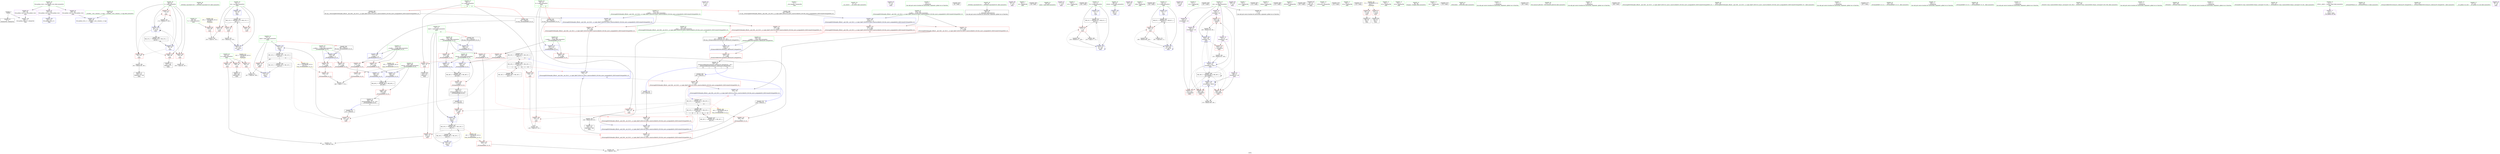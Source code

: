 digraph "SVFG" {
	label="SVFG";

	Node0x564a9539e0f0 [shape=record,color=grey,label="{NodeID: 0\nNullPtr}"];
	Node0x564a9539e0f0 -> Node0x564a954c4f70[style=solid];
	Node0x564a9539e0f0 -> Node0x564a954ca660[style=solid];
	Node0x564a954c3650 [shape=record,color=red,label="{NodeID: 111\n173\<--80\n\<--i\nmain\n}"];
	Node0x564a954c3650 -> Node0x564a954d1040[style=solid];
	Node0x564a954c1fe0 [shape=record,color=green,label="{NodeID: 28\n45\<--46\n_ZNSt8ios_base4InitC1Ev\<--_ZNSt8ios_base4InitC1Ev_field_insensitive\n}"];
	Node0x564a954e2910 [shape=record,color=yellow,style=double,label="{NodeID: 305\n10V_1 = ENCHI(MR_10V_0)\npts\{69 \}\nFun[main]}"];
	Node0x564a954e2910 -> Node0x564a954c3be0[style=dashed];
	Node0x564a954c9e80 [shape=record,color=red,label="{NodeID: 139\n303\<--297\n\<--__b.addr\n_ZSt3maxIiERKT_S2_S2_\n}"];
	Node0x564a954c9e80 -> Node0x564a954ca0f0[style=solid];
	Node0x564a954c4990 [shape=record,color=green,label="{NodeID: 56\n270\<--271\n__a.addr\<--__a.addr_field_insensitive\n_ZSt3minIiERKT_S2_S2_\n}"];
	Node0x564a954c4990 -> Node0x564a954c9730[style=solid];
	Node0x564a954c4990 -> Node0x564a954c9800[style=solid];
	Node0x564a954c4990 -> Node0x564a954cb6d0[style=solid];
	Node0x564a954cb600 [shape=record,color=blue,label="{NodeID: 167\n262\<--261\n\<--\n_ZSt4swapIiENSt9enable_ifIXsr6__and_ISt6__not_ISt15__is_tuple_likeIT_EESt21is_move_constructibleIS3_ESt18is_move_assignableIS3_EEE5valueEvE4typeERS3_SC_\n|{<s0>10}}"];
	Node0x564a954cb600:s0 -> Node0x564a954dab20[style=dashed,color=blue];
	Node0x564a954c6110 [shape=record,color=purple,label="{NodeID: 84\n87\<--18\n\<--.str.1\nmain\n}"];
	Node0x564a954b15a0 [shape=record,color=green,label="{NodeID: 1\n7\<--1\n__dso_handle\<--dummyObj\nGlob }"];
	Node0x564a954dba20 [shape=record,color=black,label="{NodeID: 278\nMR_38V_3 = PHI(MR_38V_4, MR_38V_2, )\npts\{269 \}\n}"];
	Node0x564a954dba20 -> Node0x564a954c9660[style=dashed];
	Node0x564a954c3720 [shape=record,color=red,label="{NodeID: 112\n195\<--82\n\<--x\nmain\n}"];
	Node0x564a954c3720 -> Node0x564a954d29c0[style=solid];
	Node0x564a954c20e0 [shape=record,color=green,label="{NodeID: 29\n51\<--52\n__cxa_atexit\<--__cxa_atexit_field_insensitive\n}"];
	Node0x564a954c9f50 [shape=record,color=red,label="{NodeID: 140\n307\<--297\n\<--__b.addr\n_ZSt3maxIiERKT_S2_S2_\n}"];
	Node0x564a954c9f50 -> Node0x564a954cbbb0[style=solid];
	Node0x564a954c4a60 [shape=record,color=green,label="{NodeID: 57\n272\<--273\n__b.addr\<--__b.addr_field_insensitive\n_ZSt3minIiERKT_S2_S2_\n}"];
	Node0x564a954c4a60 -> Node0x564a954c98d0[style=solid];
	Node0x564a954c4a60 -> Node0x564a954c99a0[style=solid];
	Node0x564a954c4a60 -> Node0x564a954cb7a0[style=solid];
	Node0x564a954cb6d0 [shape=record,color=blue,label="{NodeID: 168\n270\<--266\n__a.addr\<--__a\n_ZSt3minIiERKT_S2_S2_\n}"];
	Node0x564a954cb6d0 -> Node0x564a954c9730[style=dashed];
	Node0x564a954cb6d0 -> Node0x564a954c9800[style=dashed];
	Node0x564a954c61e0 [shape=record,color=purple,label="{NodeID: 85\n92\<--21\n\<--.str.2\nmain\n}"];
	Node0x564a954b1630 [shape=record,color=green,label="{NodeID: 2\n12\<--1\n\<--dummyObj\nCan only get source location for instruction, argument, global var or function.}"];
	Node0x564a954f3650 [shape=record,color=black,label="{NodeID: 362\n95 = PHI()\n}"];
	Node0x564a954c37f0 [shape=record,color=red,label="{NodeID: 113\n199\<--82\n\<--x\nmain\n}"];
	Node0x564a954c37f0 -> Node0x564a954d2840[style=solid];
	Node0x564a954c21e0 [shape=record,color=green,label="{NodeID: 30\n50\<--56\n_ZNSt8ios_base4InitD1Ev\<--_ZNSt8ios_base4InitD1Ev_field_insensitive\n}"];
	Node0x564a954c21e0 -> Node0x564a954c5240[style=solid];
	Node0x564a954ca020 [shape=record,color=red,label="{NodeID: 141\n302\<--301\n\<--\n_ZSt3maxIiERKT_S2_S2_\n}"];
	Node0x564a954ca020 -> Node0x564a954d1dc0[style=solid];
	Node0x564a954c4b30 [shape=record,color=green,label="{NodeID: 58\n293\<--294\nretval\<--retval_field_insensitive\n_ZSt3maxIiERKT_S2_S2_\n}"];
	Node0x564a954c4b30 -> Node0x564a954c9c10[style=solid];
	Node0x564a954c4b30 -> Node0x564a954cbbb0[style=solid];
	Node0x564a954c4b30 -> Node0x564a954cbc80[style=solid];
	Node0x564a954cb7a0 [shape=record,color=blue,label="{NodeID: 169\n272\<--267\n__b.addr\<--__b\n_ZSt3minIiERKT_S2_S2_\n}"];
	Node0x564a954cb7a0 -> Node0x564a954c98d0[style=dashed];
	Node0x564a954cb7a0 -> Node0x564a954c99a0[style=dashed];
	Node0x564a954c62b0 [shape=record,color=purple,label="{NodeID: 86\n93\<--23\n\<--.str.3\nmain\n}"];
	Node0x564a954b18e0 [shape=record,color=green,label="{NodeID: 3\n16\<--1\n.str\<--dummyObj\nGlob }"];
	Node0x564a954f3720 [shape=record,color=black,label="{NodeID: 363\n48 = PHI()\n}"];
	Node0x564a954dc420 [shape=record,color=black,label="{NodeID: 280\nMR_46V_3 = PHI(MR_46V_4, MR_46V_2, )\npts\{294 \}\n}"];
	Node0x564a954dc420 -> Node0x564a954c9c10[style=dashed];
	Node0x564a954c38c0 [shape=record,color=red,label="{NodeID: 114\n208\<--82\n\<--x\nmain\n}"];
	Node0x564a954c38c0 -> Node0x564a954c5820[style=solid];
	Node0x564a954c22e0 [shape=record,color=green,label="{NodeID: 31\n63\<--64\nmain\<--main_field_insensitive\n}"];
	Node0x564a954ca0f0 [shape=record,color=red,label="{NodeID: 142\n304\<--303\n\<--\n_ZSt3maxIiERKT_S2_S2_\n}"];
	Node0x564a954ca0f0 -> Node0x564a954d1dc0[style=solid];
	Node0x564a954c4c00 [shape=record,color=green,label="{NodeID: 59\n295\<--296\n__a.addr\<--__a.addr_field_insensitive\n_ZSt3maxIiERKT_S2_S2_\n}"];
	Node0x564a954c4c00 -> Node0x564a954c9ce0[style=solid];
	Node0x564a954c4c00 -> Node0x564a954c9db0[style=solid];
	Node0x564a954c4c00 -> Node0x564a954cba10[style=solid];
	Node0x564a954cb870 [shape=record,color=blue,label="{NodeID: 170\n268\<--282\nretval\<--\n_ZSt3minIiERKT_S2_S2_\n}"];
	Node0x564a954cb870 -> Node0x564a954dba20[style=dashed];
	Node0x564a954c6380 [shape=record,color=purple,label="{NodeID: 87\n177\<--28\n\<--.str.4\nmain\n}"];
	Node0x564a954b1970 [shape=record,color=green,label="{NodeID: 4\n18\<--1\n.str.1\<--dummyObj\nGlob }"];
	Node0x564a954f5f60 [shape=record,color=black,label="{NodeID: 364\n194 = PHI()\n}"];
	Node0x564a954dc920 [shape=record,color=black,label="{NodeID: 281\nMR_4V_2 = PHI(MR_4V_4, MR_4V_1, )\npts\{13 \}\n}"];
	Node0x564a954dc920 -> Node0x564a954c69c0[style=dashed];
	Node0x564a954dc920 -> Node0x564a954caaa0[style=dashed];
	Node0x564a954c8b80 [shape=record,color=red,label="{NodeID: 115\n135\<--132\n\<--call7\nmain\n}"];
	Node0x564a954c8b80 -> Node0x564a954cab70[style=solid];
	Node0x564a954c23e0 [shape=record,color=green,label="{NodeID: 32\n66\<--67\nretval\<--retval_field_insensitive\nmain\n}"];
	Node0x564a954c23e0 -> Node0x564a954ca760[style=solid];
	Node0x564a954ca1c0 [shape=record,color=red,label="{NodeID: 143\n331\<--328\n\<--__t.addr\n_ZSt4moveIRiEONSt16remove_referenceIT_E4typeEOS2_\n}"];
	Node0x564a954ca1c0 -> Node0x564a954c5a90[style=solid];
	Node0x564a954c4cd0 [shape=record,color=green,label="{NodeID: 60\n297\<--298\n__b.addr\<--__b.addr_field_insensitive\n_ZSt3maxIiERKT_S2_S2_\n}"];
	Node0x564a954c4cd0 -> Node0x564a954c9e80[style=solid];
	Node0x564a954c4cd0 -> Node0x564a954c9f50[style=solid];
	Node0x564a954c4cd0 -> Node0x564a954cbae0[style=solid];
	Node0x564a954cb940 [shape=record,color=blue,label="{NodeID: 171\n268\<--285\nretval\<--\n_ZSt3minIiERKT_S2_S2_\n}"];
	Node0x564a954cb940 -> Node0x564a954dba20[style=dashed];
	Node0x564a954c6450 [shape=record,color=purple,label="{NodeID: 88\n185\<--30\n\<--.str.5\nmain\n}"];
	Node0x564a954b1a00 [shape=record,color=green,label="{NodeID: 5\n20\<--1\nstdin\<--dummyObj\nGlob }"];
	Node0x564a954f6060 [shape=record,color=black,label="{NodeID: 365\n204 = PHI()\n}"];
	Node0x564a954dce20 [shape=record,color=black,label="{NodeID: 282\nMR_6V_2 = PHI(MR_6V_4, MR_6V_1, )\npts\{15 \}\n}"];
	Node0x564a954dce20 -> Node0x564a954c6a90[style=dashed];
	Node0x564a954dce20 -> Node0x564a954cb120[style=dashed];
	Node0x564a954c8c10 [shape=record,color=red,label="{NodeID: 116\n140\<--137\n\<--call8\nmain\n}"];
	Node0x564a954c8c10 -> Node0x564a954cac40[style=solid];
	Node0x564a954c24b0 [shape=record,color=green,label="{NodeID: 33\n68\<--69\nT\<--T_field_insensitive\nmain\n}"];
	Node0x564a954c24b0 -> Node0x564a954c3be0[style=solid];
	Node0x564a954ca290 [shape=record,color=blue,label="{NodeID: 144\n11\<--12\nN\<--\nGlob }"];
	Node0x564a954ca290 -> Node0x564a954dc920[style=dashed];
	Node0x564a954c4da0 [shape=record,color=green,label="{NodeID: 61\n328\<--329\n__t.addr\<--__t.addr_field_insensitive\n_ZSt4moveIRiEONSt16remove_referenceIT_E4typeEOS2_\n}"];
	Node0x564a954c4da0 -> Node0x564a954ca1c0[style=solid];
	Node0x564a954c4da0 -> Node0x564a954cbd50[style=solid];
	Node0x564a954cba10 [shape=record,color=blue,label="{NodeID: 172\n295\<--291\n__a.addr\<--__a\n_ZSt3maxIiERKT_S2_S2_\n}"];
	Node0x564a954cba10 -> Node0x564a954c9ce0[style=dashed];
	Node0x564a954cba10 -> Node0x564a954c9db0[style=dashed];
	Node0x564a954c6520 [shape=record,color=purple,label="{NodeID: 89\n203\<--32\n\<--.str.6\nmain\n}"];
	Node0x564a954b1ac0 [shape=record,color=green,label="{NodeID: 6\n21\<--1\n.str.2\<--dummyObj\nGlob }"];
	Node0x564a954f6160 [shape=record,color=black,label="{NodeID: 366\n207 = PHI()\n}"];
	Node0x564a954dd320 [shape=record,color=black,label="{NodeID: 283\nMR_12V_3 = PHI(MR_12V_4, MR_12V_2, )\npts\{71 \}\n}"];
	Node0x564a954dd320 -> Node0x564a954c3cb0[style=dashed];
	Node0x564a954dd320 -> Node0x564a954c3d80[style=dashed];
	Node0x564a954dd320 -> Node0x564a954c3e50[style=dashed];
	Node0x564a954dd320 -> Node0x564a954cb1f0[style=dashed];
	Node0x564a954c8ca0 [shape=record,color=red,label="{NodeID: 117\n145\<--144\n\<--arrayidx\nmain\n}"];
	Node0x564a954c8ca0 -> Node0x564a954d11c0[style=solid];
	Node0x564a954c2580 [shape=record,color=green,label="{NodeID: 34\n70\<--71\ncas\<--cas_field_insensitive\nmain\n}"];
	Node0x564a954c2580 -> Node0x564a954c3cb0[style=solid];
	Node0x564a954c2580 -> Node0x564a954c3d80[style=solid];
	Node0x564a954c2580 -> Node0x564a954c3e50[style=solid];
	Node0x564a954c2580 -> Node0x564a954ca830[style=solid];
	Node0x564a954c2580 -> Node0x564a954cb1f0[style=solid];
	Node0x564a954ca360 [shape=record,color=blue,label="{NodeID: 145\n14\<--12\nP\<--\nGlob }"];
	Node0x564a954ca360 -> Node0x564a954dce20[style=dashed];
	Node0x564a954c4e70 [shape=record,color=green,label="{NodeID: 62\n38\<--333\n_GLOBAL__sub_I_zhaoym_1_0.cpp\<--_GLOBAL__sub_I_zhaoym_1_0.cpp_field_insensitive\n}"];
	Node0x564a954c4e70 -> Node0x564a954ca560[style=solid];
	Node0x564a954d1040 [shape=record,color=grey,label="{NodeID: 256\n174 = Binary(173, 99, )\n}"];
	Node0x564a954d1040 -> Node0x564a954cb050[style=solid];
	Node0x564a954cbae0 [shape=record,color=blue,label="{NodeID: 173\n297\<--292\n__b.addr\<--__b\n_ZSt3maxIiERKT_S2_S2_\n}"];
	Node0x564a954cbae0 -> Node0x564a954c9e80[style=dashed];
	Node0x564a954cbae0 -> Node0x564a954c9f50[style=dashed];
	Node0x564a954c65f0 [shape=record,color=purple,label="{NodeID: 90\n206\<--34\n\<--.str.7\nmain\n}"];
	Node0x564a954b1b80 [shape=record,color=green,label="{NodeID: 7\n23\<--1\n.str.3\<--dummyObj\nGlob }"];
	Node0x564a954f62c0 [shape=record,color=black,label="{NodeID: 367\n212 = PHI()\n}"];
	Node0x564a954dd820 [shape=record,color=black,label="{NodeID: 284\nMR_14V_2 = PHI(MR_14V_4, MR_14V_1, )\npts\{73 \}\n}"];
	Node0x564a954dd820 -> Node0x564a954ca900[style=dashed];
	Node0x564a954c8d70 [shape=record,color=red,label="{NodeID: 118\n152\<--151\n\<--arrayidx10\nmain\n}"];
	Node0x564a954c8d70 -> Node0x564a954d1c40[style=solid];
	Node0x564a954c2650 [shape=record,color=green,label="{NodeID: 35\n72\<--73\nminC\<--minC_field_insensitive\nmain\n|{|<s3>11}}"];
	Node0x564a954c2650 -> Node0x564a954c3f20[style=solid];
	Node0x564a954c2650 -> Node0x564a954ca900[style=solid];
	Node0x564a954c2650 -> Node0x564a954cab70[style=solid];
	Node0x564a954c2650:s3 -> Node0x564a954f7490[style=solid,color=red];
	Node0x564a954e2f30 [shape=record,color=yellow,style=double,label="{NodeID: 312\n24V_1 = ENCHI(MR_24V_0)\npts\{83 \}\nFun[main]}"];
	Node0x564a954e2f30 -> Node0x564a954c3720[style=dashed];
	Node0x564a954e2f30 -> Node0x564a954c37f0[style=dashed];
	Node0x564a954e2f30 -> Node0x564a954c38c0[style=dashed];
	Node0x564a954ca460 [shape=record,color=blue,label="{NodeID: 146\n337\<--37\nllvm.global_ctors_0\<--\nGlob }"];
	Node0x564a954c4f70 [shape=record,color=black,label="{NodeID: 63\n2\<--3\ndummyVal\<--dummyVal\n}"];
	Node0x564a954d11c0 [shape=record,color=grey,label="{NodeID: 257\n146 = Binary(145, 99, )\n}"];
	Node0x564a954d11c0 -> Node0x564a954cad10[style=solid];
	Node0x564a954cbbb0 [shape=record,color=blue,label="{NodeID: 174\n293\<--307\nretval\<--\n_ZSt3maxIiERKT_S2_S2_\n}"];
	Node0x564a954cbbb0 -> Node0x564a954dc420[style=dashed];
	Node0x564a954c66c0 [shape=record,color=purple,label="{NodeID: 91\n337\<--36\nllvm.global_ctors_0\<--llvm.global_ctors\nGlob }"];
	Node0x564a954c66c0 -> Node0x564a954ca460[style=solid];
	Node0x564a954c0c60 [shape=record,color=green,label="{NodeID: 8\n25\<--1\nstdout\<--dummyObj\nGlob }"];
	Node0x564a954f6390 [shape=record,color=black,label="{NodeID: 368\n215 = PHI()\n}"];
	Node0x564a954ddd20 [shape=record,color=black,label="{NodeID: 285\nMR_16V_2 = PHI(MR_16V_4, MR_16V_1, )\npts\{75 \}\n}"];
	Node0x564a954ddd20 -> Node0x564a954ca9d0[style=dashed];
	Node0x564a954c8e40 [shape=record,color=red,label="{NodeID: 119\n165\<--164\n\<--arrayidx16\nmain\n}"];
	Node0x564a954c8e40 -> Node0x564a954d17c0[style=solid];
	Node0x564a954c2720 [shape=record,color=green,label="{NodeID: 36\n74\<--75\nmaxC\<--maxC_field_insensitive\nmain\n|{|<s3>12}}"];
	Node0x564a954c2720 -> Node0x564a954c3ff0[style=solid];
	Node0x564a954c2720 -> Node0x564a954ca9d0[style=solid];
	Node0x564a954c2720 -> Node0x564a954cac40[style=solid];
	Node0x564a954c2720:s3 -> Node0x564a954f7210[style=solid,color=red];
	Node0x564a954ca560 [shape=record,color=blue,label="{NodeID: 147\n338\<--38\nllvm.global_ctors_1\<--_GLOBAL__sub_I_zhaoym_1_0.cpp\nGlob }"];
	Node0x564a954c5070 [shape=record,color=black,label="{NodeID: 64\n9\<--8\n\<--cnt\nCan only get source location for instruction, argument, global var or function.}"];
	Node0x564a954d1340 [shape=record,color=grey,label="{NodeID: 258\n190 = Binary(189, 109, )\n}"];
	Node0x564a954d1340 -> Node0x564a954cb120[style=solid];
	Node0x564a954cbc80 [shape=record,color=blue,label="{NodeID: 175\n293\<--310\nretval\<--\n_ZSt3maxIiERKT_S2_S2_\n}"];
	Node0x564a954cbc80 -> Node0x564a954dc420[style=dashed];
	Node0x564a954c67c0 [shape=record,color=purple,label="{NodeID: 92\n338\<--36\nllvm.global_ctors_1\<--llvm.global_ctors\nGlob }"];
	Node0x564a954c67c0 -> Node0x564a954ca560[style=solid];
	Node0x564a954c0d20 [shape=record,color=green,label="{NodeID: 9\n26\<--1\n_ZSt3cin\<--dummyObj\nGlob }"];
	Node0x564a954f6460 [shape=record,color=black,label="{NodeID: 369\n105 = PHI()\n}"];
	Node0x564a954de220 [shape=record,color=black,label="{NodeID: 286\nMR_18V_2 = PHI(MR_18V_3, MR_18V_1, )\npts\{77 \}\n}"];
	Node0x564a954de220 -> Node0x564a954e0520[style=dashed];
	Node0x564a954c8f10 [shape=record,color=red,label="{NodeID: 120\n169\<--168\n\<--arrayidx18\nmain\n}"];
	Node0x564a954c8f10 -> Node0x564a954d17c0[style=solid];
	Node0x564a954c27f0 [shape=record,color=green,label="{NodeID: 37\n76\<--77\na\<--a_field_insensitive\nmain\n|{|<s2>10|<s3>11}}"];
	Node0x564a954c27f0 -> Node0x564a954c40c0[style=solid];
	Node0x564a954c27f0 -> Node0x564a954c4190[style=solid];
	Node0x564a954c27f0:s2 -> Node0x564a954ccbc0[style=solid,color=red];
	Node0x564a954c27f0:s3 -> Node0x564a954cca80[style=solid,color=red];
	Node0x564a954e30f0 [shape=record,color=yellow,style=double,label="{NodeID: 314\n14V_1 = ENCHI(MR_14V_0)\npts\{73 \}\nFun[_ZSt3minIiERKT_S2_S2_]}"];
	Node0x564a954e30f0 -> Node0x564a954c9b40[style=dashed];
	Node0x564a954ca660 [shape=record,color=blue, style = dotted,label="{NodeID: 148\n339\<--3\nllvm.global_ctors_2\<--dummyVal\nGlob }"];
	Node0x564a954c5170 [shape=record,color=black,label="{NodeID: 65\n65\<--12\nmain_ret\<--\nmain\n}"];
	Node0x564a954d14c0 [shape=record,color=grey,label="{NodeID: 259\n118 = Binary(117, 109, )\n}"];
	Node0x564a954d14c0 -> Node0x564a954caaa0[style=solid];
	Node0x564a954cbd50 [shape=record,color=blue,label="{NodeID: 176\n328\<--327\n__t.addr\<--__t\n_ZSt4moveIRiEONSt16remove_referenceIT_E4typeEOS2_\n}"];
	Node0x564a954cbd50 -> Node0x564a954ca1c0[style=dashed];
	Node0x564a954c68c0 [shape=record,color=purple,label="{NodeID: 93\n339\<--36\nllvm.global_ctors_2\<--llvm.global_ctors\nGlob }"];
	Node0x564a954c68c0 -> Node0x564a954ca660[style=solid];
	Node0x564a954c0de0 [shape=record,color=green,label="{NodeID: 10\n27\<--1\n_ZSt4cout\<--dummyObj\nGlob }"];
	Node0x564a954f6560 [shape=record,color=black,label="{NodeID: 370\n122 = PHI()\n}"];
	Node0x564a954de720 [shape=record,color=black,label="{NodeID: 287\nMR_20V_2 = PHI(MR_20V_3, MR_20V_1, )\npts\{79 \}\n}"];
	Node0x564a954de720 -> Node0x564a954e1230[style=dashed];
	Node0x564a954c8fe0 [shape=record,color=red,label="{NodeID: 121\n211\<--210\n\<--arrayidx36\nmain\n}"];
	Node0x564a954c28c0 [shape=record,color=green,label="{NodeID: 38\n78\<--79\nb\<--b_field_insensitive\nmain\n|{|<s2>10|<s3>12}}"];
	Node0x564a954c28c0 -> Node0x564a954c3240[style=solid];
	Node0x564a954c28c0 -> Node0x564a954c3310[style=solid];
	Node0x564a954c28c0:s2 -> Node0x564a954ccd00[style=solid,color=red];
	Node0x564a954c28c0:s3 -> Node0x564a954f7350[style=solid,color=red];
	Node0x564a954e3200 [shape=record,color=yellow,style=double,label="{NodeID: 315\n18V_1 = ENCHI(MR_18V_0)\npts\{77 \}\nFun[_ZSt3minIiERKT_S2_S2_]}"];
	Node0x564a954e3200 -> Node0x564a954c9a70[style=dashed];
	Node0x564a954ca760 [shape=record,color=blue,label="{NodeID: 149\n66\<--12\nretval\<--\nmain\n}"];
	Node0x564a954c5240 [shape=record,color=black,label="{NodeID: 66\n49\<--50\n\<--_ZNSt8ios_base4InitD1Ev\nCan only get source location for instruction, argument, global var or function.}"];
	Node0x564a954d1640 [shape=record,color=grey,label="{NodeID: 260\n162 = Binary(161, 99, )\n}"];
	Node0x564a954d1640 -> Node0x564a954c5680[style=solid];
	Node0x564a954c69c0 [shape=record,color=red,label="{NodeID: 94\n117\<--11\n\<--N\nmain\n}"];
	Node0x564a954c69c0 -> Node0x564a954d14c0[style=solid];
	Node0x564a954c69c0 -> Node0x564a954d23c0[style=solid];
	Node0x564a954c0ee0 [shape=record,color=green,label="{NodeID: 11\n28\<--1\n.str.4\<--dummyObj\nGlob }"];
	Node0x564a954f66c0 [shape=record,color=black,label="{NodeID: 371\n123 = PHI()\n}"];
	Node0x564a954dec20 [shape=record,color=black,label="{NodeID: 288\nMR_22V_2 = PHI(MR_22V_4, MR_22V_1, )\npts\{81 \}\n}"];
	Node0x564a954dec20 -> Node0x564a954caeb0[style=dashed];
	Node0x564a954c90b0 [shape=record,color=red,label="{NodeID: 122\n249\<--241\n\<--__a.addr\n_ZSt4swapIiENSt9enable_ifIXsr6__and_ISt6__not_ISt15__is_tuple_likeIT_EESt21is_move_constructibleIS3_ESt18is_move_assignableIS3_EEE5valueEvE4typeERS3_SC_\n|{<s0>22}}"];
	Node0x564a954c90b0:s0 -> Node0x564a954cce40[style=solid,color=red];
	Node0x564a954c2990 [shape=record,color=green,label="{NodeID: 39\n80\<--81\ni\<--i_field_insensitive\nmain\n}"];
	Node0x564a954c2990 -> Node0x564a954c33e0[style=solid];
	Node0x564a954c2990 -> Node0x564a954c34b0[style=solid];
	Node0x564a954c2990 -> Node0x564a954c3580[style=solid];
	Node0x564a954c2990 -> Node0x564a954c3650[style=solid];
	Node0x564a954c2990 -> Node0x564a954caeb0[style=solid];
	Node0x564a954c2990 -> Node0x564a954cb050[style=solid];
	Node0x564a954ca830 [shape=record,color=blue,label="{NodeID: 150\n70\<--99\ncas\<--\nmain\n}"];
	Node0x564a954ca830 -> Node0x564a954dd320[style=dashed];
	Node0x564a954c5340 [shape=record,color=black,label="{NodeID: 67\n88\<--85\ncall\<--\nmain\n}"];
	Node0x564a954d17c0 [shape=record,color=grey,label="{NodeID: 261\n170 = Binary(169, 165, )\n}"];
	Node0x564a954d17c0 -> Node0x564a954caf80[style=solid];
	Node0x564a954c6a90 [shape=record,color=red,label="{NodeID: 95\n189\<--14\n\<--P\nmain\n}"];
	Node0x564a954c6a90 -> Node0x564a954d1340[style=solid];
	Node0x564a954c6a90 -> Node0x564a954d2540[style=solid];
	Node0x564a954c0fe0 [shape=record,color=green,label="{NodeID: 12\n30\<--1\n.str.5\<--dummyObj\nGlob }"];
	Node0x564a954f6790 [shape=record,color=black,label="{NodeID: 372\n132 = PHI(265, )\n}"];
	Node0x564a954f6790 -> Node0x564a954c8b80[style=solid];
	Node0x564a954df120 [shape=record,color=black,label="{NodeID: 289\nMR_26V_2 = PHI(MR_26V_6, MR_26V_1, )\npts\{100000 \}\n}"];
	Node0x564a954df120 -> Node0x564a954c8ca0[style=dashed];
	Node0x564a954df120 -> Node0x564a954c8e40[style=dashed];
	Node0x564a954df120 -> Node0x564a954c8f10[style=dashed];
	Node0x564a954df120 -> Node0x564a954c8fe0[style=dashed];
	Node0x564a954df120 -> Node0x564a954cad10[style=dashed];
	Node0x564a954df120 -> Node0x564a954caf80[style=dashed];
	Node0x564a954df120 -> Node0x564a954df120[style=dashed];
	Node0x564a954c9180 [shape=record,color=red,label="{NodeID: 123\n258\<--241\n\<--__a.addr\n_ZSt4swapIiENSt9enable_ifIXsr6__and_ISt6__not_ISt15__is_tuple_likeIT_EESt21is_move_constructibleIS3_ESt18is_move_assignableIS3_EEE5valueEvE4typeERS3_SC_\n}"];
	Node0x564a954c9180 -> Node0x564a954cb530[style=solid];
	Node0x564a954c2a60 [shape=record,color=green,label="{NodeID: 40\n82\<--83\nx\<--x_field_insensitive\nmain\n}"];
	Node0x564a954c2a60 -> Node0x564a954c3720[style=solid];
	Node0x564a954c2a60 -> Node0x564a954c37f0[style=solid];
	Node0x564a954c2a60 -> Node0x564a954c38c0[style=solid];
	Node0x564a954ca900 [shape=record,color=blue,label="{NodeID: 151\n72\<--107\nminC\<--\nmain\n}"];
	Node0x564a954ca900 -> Node0x564a954dfb20[style=dashed];
	Node0x564a954c5410 [shape=record,color=black,label="{NodeID: 68\n94\<--91\ncall1\<--\nmain\n}"];
	Node0x564a954d1940 [shape=record,color=grey,label="{NodeID: 262\n222 = Binary(221, 99, )\n}"];
	Node0x564a954d1940 -> Node0x564a954cb1f0[style=solid];
	Node0x564a954c3a40 [shape=record,color=red,label="{NodeID: 96\n85\<--20\n\<--stdin\nmain\n}"];
	Node0x564a954c3a40 -> Node0x564a954c5340[style=solid];
	Node0x564a954c10e0 [shape=record,color=green,label="{NodeID: 13\n32\<--1\n.str.6\<--dummyObj\nGlob }"];
	Node0x564a954f6950 [shape=record,color=black,label="{NodeID: 373\n137 = PHI(290, )\n}"];
	Node0x564a954f6950 -> Node0x564a954c8c10[style=solid];
	Node0x564a954c9250 [shape=record,color=red,label="{NodeID: 124\n255\<--243\n\<--__b.addr\n_ZSt4swapIiENSt9enable_ifIXsr6__and_ISt6__not_ISt15__is_tuple_likeIT_EESt21is_move_constructibleIS3_ESt18is_move_assignableIS3_EEE5valueEvE4typeERS3_SC_\n|{<s0>23}}"];
	Node0x564a954c9250:s0 -> Node0x564a954cce40[style=solid,color=red];
	Node0x564a954c2b30 [shape=record,color=green,label="{NodeID: 41\n89\<--90\nfreopen\<--freopen_field_insensitive\n}"];
	Node0x564a954ca9d0 [shape=record,color=blue,label="{NodeID: 152\n74\<--109\nmaxC\<--\nmain\n}"];
	Node0x564a954ca9d0 -> Node0x564a954e0020[style=dashed];
	Node0x564a954c54e0 [shape=record,color=black,label="{NodeID: 69\n143\<--142\nidxprom\<--\nmain\n}"];
	Node0x564a954d1ac0 [shape=record,color=grey,label="{NodeID: 263\n149 = Binary(148, 99, )\n}"];
	Node0x564a954d1ac0 -> Node0x564a954c55b0[style=solid];
	Node0x564a954c3b10 [shape=record,color=red,label="{NodeID: 97\n91\<--25\n\<--stdout\nmain\n}"];
	Node0x564a954c3b10 -> Node0x564a954c5410[style=solid];
	Node0x564a954c11e0 [shape=record,color=green,label="{NodeID: 14\n34\<--1\n.str.7\<--dummyObj\nGlob }"];
	Node0x564a954f6a50 [shape=record,color=black,label="{NodeID: 374\n178 = PHI()\n}"];
	Node0x564a954dfb20 [shape=record,color=black,label="{NodeID: 291\nMR_14V_4 = PHI(MR_14V_5, MR_14V_3, )\npts\{73 \}\n|{|<s4>11}}"];
	Node0x564a954dfb20 -> Node0x564a954c3f20[style=dashed];
	Node0x564a954dfb20 -> Node0x564a954c8b80[style=dashed];
	Node0x564a954dfb20 -> Node0x564a954cab70[style=dashed];
	Node0x564a954dfb20 -> Node0x564a954dd820[style=dashed];
	Node0x564a954dfb20:s4 -> Node0x564a954e30f0[style=dashed,color=red];
	Node0x564a954c9320 [shape=record,color=red,label="{NodeID: 125\n262\<--243\n\<--__b.addr\n_ZSt4swapIiENSt9enable_ifIXsr6__and_ISt6__not_ISt15__is_tuple_likeIT_EESt21is_move_constructibleIS3_ESt18is_move_assignableIS3_EEE5valueEvE4typeERS3_SC_\n}"];
	Node0x564a954c9320 -> Node0x564a954cb600[style=solid];
	Node0x564a954c2c30 [shape=record,color=green,label="{NodeID: 42\n96\<--97\n_ZNSirsERi\<--_ZNSirsERi_field_insensitive\n}"];
	Node0x564a954caaa0 [shape=record,color=blue,label="{NodeID: 153\n11\<--118\nN\<--dec\nmain\n}"];
	Node0x564a954caaa0 -> Node0x564a954c69c0[style=dashed];
	Node0x564a954caaa0 -> Node0x564a954caaa0[style=dashed];
	Node0x564a954caaa0 -> Node0x564a954dc920[style=dashed];
	Node0x564a954c55b0 [shape=record,color=black,label="{NodeID: 70\n150\<--149\nidxprom9\<--add\nmain\n}"];
	Node0x564a954d1c40 [shape=record,color=grey,label="{NodeID: 264\n153 = Binary(152, 109, )\n}"];
	Node0x564a954d1c40 -> Node0x564a954cade0[style=solid];
	Node0x564a954c3be0 [shape=record,color=red,label="{NodeID: 98\n102\<--68\n\<--T\nmain\n}"];
	Node0x564a954c3be0 -> Node0x564a954d2240[style=solid];
	Node0x564a954c12e0 [shape=record,color=green,label="{NodeID: 15\n37\<--1\n\<--dummyObj\nCan only get source location for instruction, argument, global var or function.}"];
	Node0x564a954f6b20 [shape=record,color=black,label="{NodeID: 375\n182 = PHI()\n}"];
	Node0x564a954e0020 [shape=record,color=black,label="{NodeID: 292\nMR_16V_4 = PHI(MR_16V_5, MR_16V_3, )\npts\{75 \}\n|{|<s4>12}}"];
	Node0x564a954e0020 -> Node0x564a954c3ff0[style=dashed];
	Node0x564a954e0020 -> Node0x564a954c8c10[style=dashed];
	Node0x564a954e0020 -> Node0x564a954cac40[style=dashed];
	Node0x564a954e0020 -> Node0x564a954ddd20[style=dashed];
	Node0x564a954e0020:s4 -> Node0x564a953389b0[style=dashed,color=red];
	Node0x564a954c93f0 [shape=record,color=red,label="{NodeID: 126\n253\<--250\n\<--call\n_ZSt4swapIiENSt9enable_ifIXsr6__and_ISt6__not_ISt15__is_tuple_likeIT_EESt21is_move_constructibleIS3_ESt18is_move_assignableIS3_EEE5valueEvE4typeERS3_SC_\n}"];
	Node0x564a954c93f0 -> Node0x564a954cb460[style=solid];
	Node0x564a954c2d30 [shape=record,color=green,label="{NodeID: 43\n114\<--115\nllvm.memset.p0i8.i64\<--llvm.memset.p0i8.i64_field_insensitive\n}"];
	Node0x564a954cab70 [shape=record,color=blue,label="{NodeID: 154\n72\<--135\nminC\<--\nmain\n}"];
	Node0x564a954cab70 -> Node0x564a954dfb20[style=dashed];
	Node0x564a954c5680 [shape=record,color=black,label="{NodeID: 71\n163\<--162\nidxprom15\<--sub\nmain\n}"];
	Node0x564a954d1dc0 [shape=record,color=grey,label="{NodeID: 265\n305 = cmp(302, 304, )\n}"];
	Node0x564a954c3cb0 [shape=record,color=red,label="{NodeID: 99\n101\<--70\n\<--cas\nmain\n}"];
	Node0x564a954c3cb0 -> Node0x564a954d2240[style=solid];
	Node0x564a954c13e0 [shape=record,color=green,label="{NodeID: 16\n99\<--1\n\<--dummyObj\nCan only get source location for instruction, argument, global var or function.}"];
	Node0x564a954f6bf0 [shape=record,color=black,label="{NodeID: 376\n186 = PHI()\n}"];
	Node0x564a954e0520 [shape=record,color=black,label="{NodeID: 293\nMR_18V_3 = PHI(MR_18V_5, MR_18V_2, )\npts\{77 \}\n|{|<s3>10|<s4>10|<s5>10}}"];
	Node0x564a954e0520 -> Node0x564a954c40c0[style=dashed];
	Node0x564a954e0520 -> Node0x564a954da620[style=dashed];
	Node0x564a954e0520 -> Node0x564a954de220[style=dashed];
	Node0x564a954e0520:s3 -> Node0x564a954c93f0[style=dashed,color=red];
	Node0x564a954e0520:s4 -> Node0x564a954c94c0[style=dashed,color=red];
	Node0x564a954e0520:s5 -> Node0x564a954cb530[style=dashed,color=red];
	Node0x564a954c94c0 [shape=record,color=red,label="{NodeID: 127\n257\<--256\n\<--call1\n_ZSt4swapIiENSt9enable_ifIXsr6__and_ISt6__not_ISt15__is_tuple_likeIT_EESt21is_move_constructibleIS3_ESt18is_move_assignableIS3_EEE5valueEvE4typeERS3_SC_\n}"];
	Node0x564a954c94c0 -> Node0x564a954cb530[style=solid];
	Node0x564a954c2e30 [shape=record,color=green,label="{NodeID: 44\n129\<--130\n_ZSt4swapIiENSt9enable_ifIXsr6__and_ISt6__not_ISt15__is_tuple_likeIT_EESt21is_move_constructibleIS3_ESt18is_move_assignableIS3_EEE5valueEvE4typeERS3_SC_\<--_ZSt4swapIiENSt9enable_ifIXsr6__and_ISt6__not_ISt15__is_tuple_likeIT_EESt21is_move_constructibleIS3_ESt18is_move_assignableIS3_EEE5valueEvE4typeERS3_SC__field_insensitive\n}"];
	Node0x564a954cac40 [shape=record,color=blue,label="{NodeID: 155\n74\<--140\nmaxC\<--\nmain\n}"];
	Node0x564a954cac40 -> Node0x564a954e0020[style=dashed];
	Node0x564a954c5750 [shape=record,color=black,label="{NodeID: 72\n167\<--166\nidxprom17\<--\nmain\n}"];
	Node0x564a954d1f40 [shape=record,color=grey,label="{NodeID: 266\n126 = cmp(124, 125, )\n}"];
	Node0x564a954c3d80 [shape=record,color=red,label="{NodeID: 100\n181\<--70\n\<--cas\nmain\n}"];
	Node0x564a954c14e0 [shape=record,color=green,label="{NodeID: 17\n107\<--1\n\<--dummyObj\nCan only get source location for instruction, argument, global var or function.}"];
	Node0x564a954f6cc0 [shape=record,color=black,label="{NodeID: 377\n187 = PHI()\n}"];
	Node0x564a954e1230 [shape=record,color=black,label="{NodeID: 294\nMR_20V_3 = PHI(MR_20V_5, MR_20V_2, )\npts\{79 \}\n|{|<s3>10|<s4>10|<s5>10|<s6>10}}"];
	Node0x564a954e1230 -> Node0x564a954c3240[style=dashed];
	Node0x564a954e1230 -> Node0x564a954dab20[style=dashed];
	Node0x564a954e1230 -> Node0x564a954de720[style=dashed];
	Node0x564a954e1230:s3 -> Node0x564a954c93f0[style=dashed,color=red];
	Node0x564a954e1230:s4 -> Node0x564a954c94c0[style=dashed,color=red];
	Node0x564a954e1230:s5 -> Node0x564a954c9590[style=dashed,color=red];
	Node0x564a954e1230:s6 -> Node0x564a954cb600[style=dashed,color=red];
	Node0x564a954c9590 [shape=record,color=red,label="{NodeID: 128\n261\<--260\n\<--call2\n_ZSt4swapIiENSt9enable_ifIXsr6__and_ISt6__not_ISt15__is_tuple_likeIT_EESt21is_move_constructibleIS3_ESt18is_move_assignableIS3_EEE5valueEvE4typeERS3_SC_\n}"];
	Node0x564a954c9590 -> Node0x564a954cb600[style=solid];
	Node0x564a954c2f30 [shape=record,color=green,label="{NodeID: 45\n133\<--134\n_ZSt3minIiERKT_S2_S2_\<--_ZSt3minIiERKT_S2_S2__field_insensitive\n}"];
	Node0x564a954cad10 [shape=record,color=blue,label="{NodeID: 156\n144\<--146\narrayidx\<--inc\nmain\n}"];
	Node0x564a954cad10 -> Node0x564a954c8d70[style=dashed];
	Node0x564a954cad10 -> Node0x564a954cade0[style=dashed];
	Node0x564a954c5820 [shape=record,color=black,label="{NodeID: 73\n209\<--208\nidxprom35\<--\nmain\n}"];
	Node0x564a954d20c0 [shape=record,color=grey,label="{NodeID: 267\n159 = cmp(158, 107, )\n}"];
	Node0x564a954c3e50 [shape=record,color=red,label="{NodeID: 101\n221\<--70\n\<--cas\nmain\n}"];
	Node0x564a954c3e50 -> Node0x564a954d1940[style=solid];
	Node0x564a954c15e0 [shape=record,color=green,label="{NodeID: 18\n109\<--1\n\<--dummyObj\nCan only get source location for instruction, argument, global var or function.}"];
	Node0x564a954f6d90 [shape=record,color=black,label="{NodeID: 378\n250 = PHI(326, )\n}"];
	Node0x564a954f6d90 -> Node0x564a954c93f0[style=solid];
	Node0x564a954c9660 [shape=record,color=red,label="{NodeID: 129\n288\<--268\n\<--retval\n_ZSt3minIiERKT_S2_S2_\n}"];
	Node0x564a954c9660 -> Node0x564a954c58f0[style=solid];
	Node0x564a954c3030 [shape=record,color=green,label="{NodeID: 46\n138\<--139\n_ZSt3maxIiERKT_S2_S2_\<--_ZSt3maxIiERKT_S2_S2__field_insensitive\n}"];
	Node0x564a954cade0 [shape=record,color=blue,label="{NodeID: 157\n151\<--153\narrayidx10\<--dec11\nmain\n}"];
	Node0x564a954cade0 -> Node0x564a954c8ca0[style=dashed];
	Node0x564a954cade0 -> Node0x564a954c8e40[style=dashed];
	Node0x564a954cade0 -> Node0x564a954c8f10[style=dashed];
	Node0x564a954cade0 -> Node0x564a954c8fe0[style=dashed];
	Node0x564a954cade0 -> Node0x564a954cad10[style=dashed];
	Node0x564a954cade0 -> Node0x564a954caf80[style=dashed];
	Node0x564a954cade0 -> Node0x564a954df120[style=dashed];
	Node0x564a954c58f0 [shape=record,color=black,label="{NodeID: 74\n265\<--288\n_ZSt3minIiERKT_S2_S2__ret\<--\n_ZSt3minIiERKT_S2_S2_\n|{<s0>11}}"];
	Node0x564a954c58f0:s0 -> Node0x564a954f6790[style=solid,color=blue];
	Node0x564a954d2240 [shape=record,color=grey,label="{NodeID: 268\n103 = cmp(101, 102, )\n}"];
	Node0x564a954c3f20 [shape=record,color=red,label="{NodeID: 102\n196\<--72\n\<--minC\nmain\n}"];
	Node0x564a954c3f20 -> Node0x564a954d29c0[style=solid];
	Node0x564a954c16e0 [shape=record,color=green,label="{NodeID: 19\n111\<--1\n\<--dummyObj\nCan only get source location for instruction, argument, global var or function.}"];
	Node0x564a954f6f90 [shape=record,color=black,label="{NodeID: 379\n256 = PHI(326, )\n}"];
	Node0x564a954f6f90 -> Node0x564a954c94c0[style=solid];
	Node0x564a954c9730 [shape=record,color=red,label="{NodeID: 130\n278\<--270\n\<--__a.addr\n_ZSt3minIiERKT_S2_S2_\n}"];
	Node0x564a954c9730 -> Node0x564a954c9b40[style=solid];
	Node0x564a954c3130 [shape=record,color=green,label="{NodeID: 47\n179\<--180\n_ZStlsISt11char_traitsIcEERSt13basic_ostreamIcT_ES5_PKc\<--_ZStlsISt11char_traitsIcEERSt13basic_ostreamIcT_ES5_PKc_field_insensitive\n}"];
	Node0x564a954caeb0 [shape=record,color=blue,label="{NodeID: 158\n80\<--99\ni\<--\nmain\n}"];
	Node0x564a954caeb0 -> Node0x564a954c33e0[style=dashed];
	Node0x564a954caeb0 -> Node0x564a954c34b0[style=dashed];
	Node0x564a954caeb0 -> Node0x564a954c3580[style=dashed];
	Node0x564a954caeb0 -> Node0x564a954c3650[style=dashed];
	Node0x564a954caeb0 -> Node0x564a954cb050[style=dashed];
	Node0x564a954caeb0 -> Node0x564a954dec20[style=dashed];
	Node0x564a954c59c0 [shape=record,color=black,label="{NodeID: 75\n290\<--313\n_ZSt3maxIiERKT_S2_S2__ret\<--\n_ZSt3maxIiERKT_S2_S2_\n|{<s0>12}}"];
	Node0x564a954c59c0:s0 -> Node0x564a954f6950[style=solid,color=blue];
	Node0x564a954d23c0 [shape=record,color=grey,label="{NodeID: 269\n120 = cmp(117, 12, )\n}"];
	Node0x564a954c3ff0 [shape=record,color=red,label="{NodeID: 103\n200\<--74\n\<--maxC\nmain\n}"];
	Node0x564a954c3ff0 -> Node0x564a954d2840[style=solid];
	Node0x564a954c17e0 [shape=record,color=green,label="{NodeID: 20\n112\<--1\n\<--dummyObj\nCan only get source location for instruction, argument, global var or function.}"];
	Node0x564a954f70d0 [shape=record,color=black,label="{NodeID: 380\n260 = PHI(326, )\n}"];
	Node0x564a954f70d0 -> Node0x564a954c9590[style=solid];
	Node0x564a953389b0 [shape=record,color=yellow,style=double,label="{NodeID: 297\n16V_1 = ENCHI(MR_16V_0)\npts\{75 \}\nFun[_ZSt3maxIiERKT_S2_S2_]}"];
	Node0x564a953389b0 -> Node0x564a954ca020[style=dashed];
	Node0x564a954c9800 [shape=record,color=red,label="{NodeID: 131\n285\<--270\n\<--__a.addr\n_ZSt3minIiERKT_S2_S2_\n}"];
	Node0x564a954c9800 -> Node0x564a954cb940[style=solid];
	Node0x564a954c4250 [shape=record,color=green,label="{NodeID: 48\n183\<--184\n_ZNSolsEi\<--_ZNSolsEi_field_insensitive\n}"];
	Node0x564a954caf80 [shape=record,color=blue,label="{NodeID: 159\n168\<--170\narrayidx18\<--add19\nmain\n}"];
	Node0x564a954caf80 -> Node0x564a954c8e40[style=dashed];
	Node0x564a954caf80 -> Node0x564a954c8f10[style=dashed];
	Node0x564a954caf80 -> Node0x564a954c8fe0[style=dashed];
	Node0x564a954caf80 -> Node0x564a954caf80[style=dashed];
	Node0x564a954caf80 -> Node0x564a954df120[style=dashed];
	Node0x564a954c5a90 [shape=record,color=black,label="{NodeID: 76\n326\<--331\n_ZSt4moveIRiEONSt16remove_referenceIT_E4typeEOS2__ret\<--\n_ZSt4moveIRiEONSt16remove_referenceIT_E4typeEOS2_\n|{<s0>22|<s1>23|<s2>24}}"];
	Node0x564a954c5a90:s0 -> Node0x564a954f6d90[style=solid,color=blue];
	Node0x564a954c5a90:s1 -> Node0x564a954f6f90[style=solid,color=blue];
	Node0x564a954c5a90:s2 -> Node0x564a954f70d0[style=solid,color=blue];
	Node0x564a954d2540 [shape=record,color=grey,label="{NodeID: 270\n192 = cmp(189, 12, )\n}"];
	Node0x564a954c40c0 [shape=record,color=red,label="{NodeID: 104\n124\<--76\n\<--a\nmain\n}"];
	Node0x564a954c40c0 -> Node0x564a954d1f40[style=solid];
	Node0x564a954c18e0 [shape=record,color=green,label="{NodeID: 21\n113\<--1\n\<--dummyObj\nCan only get source location for instruction, argument, global var or function.}"];
	Node0x564a954f7210 [shape=record,color=black,label="{NodeID: 381\n291 = PHI(74, )\n0th arg _ZSt3maxIiERKT_S2_S2_ }"];
	Node0x564a954f7210 -> Node0x564a954cba10[style=solid];
	Node0x564a954e22c0 [shape=record,color=yellow,style=double,label="{NodeID: 298\n20V_1 = ENCHI(MR_20V_0)\npts\{79 \}\nFun[_ZSt3maxIiERKT_S2_S2_]}"];
	Node0x564a954e22c0 -> Node0x564a954ca0f0[style=dashed];
	Node0x564a954c98d0 [shape=record,color=red,label="{NodeID: 132\n276\<--272\n\<--__b.addr\n_ZSt3minIiERKT_S2_S2_\n}"];
	Node0x564a954c98d0 -> Node0x564a954c9a70[style=solid];
	Node0x564a954c4350 [shape=record,color=green,label="{NodeID: 49\n216\<--217\n_ZSt4endlIcSt11char_traitsIcEERSt13basic_ostreamIT_T0_ES6_\<--_ZSt4endlIcSt11char_traitsIcEERSt13basic_ostreamIT_T0_ES6__field_insensitive\n}"];
	Node0x564a954cb050 [shape=record,color=blue,label="{NodeID: 160\n80\<--174\ni\<--inc20\nmain\n}"];
	Node0x564a954cb050 -> Node0x564a954c33e0[style=dashed];
	Node0x564a954cb050 -> Node0x564a954c34b0[style=dashed];
	Node0x564a954cb050 -> Node0x564a954c3580[style=dashed];
	Node0x564a954cb050 -> Node0x564a954c3650[style=dashed];
	Node0x564a954cb050 -> Node0x564a954cb050[style=dashed];
	Node0x564a954cb050 -> Node0x564a954dec20[style=dashed];
	Node0x564a954c5b60 [shape=record,color=purple,label="{NodeID: 77\n47\<--4\n\<--_ZStL8__ioinit\n__cxx_global_var_init\n}"];
	Node0x564a954d26c0 [shape=record,color=grey,label="{NodeID: 271\n280 = cmp(277, 279, )\n}"];
	Node0x564a954c4190 [shape=record,color=red,label="{NodeID: 105\n142\<--76\n\<--a\nmain\n}"];
	Node0x564a954c4190 -> Node0x564a954c54e0[style=solid];
	Node0x564a954c19e0 [shape=record,color=green,label="{NodeID: 22\n4\<--6\n_ZStL8__ioinit\<--_ZStL8__ioinit_field_insensitive\nGlob }"];
	Node0x564a954c19e0 -> Node0x564a954c5b60[style=solid];
	Node0x564a954f7350 [shape=record,color=black,label="{NodeID: 382\n292 = PHI(78, )\n1st arg _ZSt3maxIiERKT_S2_S2_ }"];
	Node0x564a954f7350 -> Node0x564a954cbae0[style=solid];
	Node0x564a954c99a0 [shape=record,color=red,label="{NodeID: 133\n282\<--272\n\<--__b.addr\n_ZSt3minIiERKT_S2_S2_\n}"];
	Node0x564a954c99a0 -> Node0x564a954cb870[style=solid];
	Node0x564a954c4450 [shape=record,color=green,label="{NodeID: 50\n218\<--219\n_ZNSolsEPFRSoS_E\<--_ZNSolsEPFRSoS_E_field_insensitive\n}"];
	Node0x564a954cb120 [shape=record,color=blue,label="{NodeID: 161\n14\<--190\nP\<--dec26\nmain\n}"];
	Node0x564a954cb120 -> Node0x564a954c6a90[style=dashed];
	Node0x564a954cb120 -> Node0x564a954cb120[style=dashed];
	Node0x564a954cb120 -> Node0x564a954dce20[style=dashed];
	Node0x564a954c5c30 [shape=record,color=purple,label="{NodeID: 78\n144\<--8\narrayidx\<--cnt\nmain\n}"];
	Node0x564a954c5c30 -> Node0x564a954c8ca0[style=solid];
	Node0x564a954c5c30 -> Node0x564a954cad10[style=solid];
	Node0x564a954d2840 [shape=record,color=grey,label="{NodeID: 272\n201 = cmp(199, 200, )\n}"];
	Node0x564a954c3240 [shape=record,color=red,label="{NodeID: 106\n125\<--78\n\<--b\nmain\n}"];
	Node0x564a954c3240 -> Node0x564a954d1f40[style=solid];
	Node0x564a954c1ae0 [shape=record,color=green,label="{NodeID: 23\n8\<--10\ncnt\<--cnt_field_insensitive\nGlob }"];
	Node0x564a954c1ae0 -> Node0x564a954c5070[style=solid];
	Node0x564a954c1ae0 -> Node0x564a954c5c30[style=solid];
	Node0x564a954c1ae0 -> Node0x564a954c5d00[style=solid];
	Node0x564a954c1ae0 -> Node0x564a954c5dd0[style=solid];
	Node0x564a954c1ae0 -> Node0x564a954c5ea0[style=solid];
	Node0x564a954c1ae0 -> Node0x564a954c5f70[style=solid];
	Node0x564a954f7490 [shape=record,color=black,label="{NodeID: 383\n266 = PHI(72, )\n0th arg _ZSt3minIiERKT_S2_S2_ }"];
	Node0x564a954f7490 -> Node0x564a954cb6d0[style=solid];
	Node0x564a954c9a70 [shape=record,color=red,label="{NodeID: 134\n277\<--276\n\<--\n_ZSt3minIiERKT_S2_S2_\n}"];
	Node0x564a954c9a70 -> Node0x564a954d26c0[style=solid];
	Node0x564a954c4550 [shape=record,color=green,label="{NodeID: 51\n241\<--242\n__a.addr\<--__a.addr_field_insensitive\n_ZSt4swapIiENSt9enable_ifIXsr6__and_ISt6__not_ISt15__is_tuple_likeIT_EESt21is_move_constructibleIS3_ESt18is_move_assignableIS3_EEE5valueEvE4typeERS3_SC_\n}"];
	Node0x564a954c4550 -> Node0x564a954c90b0[style=solid];
	Node0x564a954c4550 -> Node0x564a954c9180[style=solid];
	Node0x564a954c4550 -> Node0x564a954cb2c0[style=solid];
	Node0x564a954cb1f0 [shape=record,color=blue,label="{NodeID: 162\n70\<--222\ncas\<--inc42\nmain\n}"];
	Node0x564a954cb1f0 -> Node0x564a954dd320[style=dashed];
	Node0x564a954c5d00 [shape=record,color=purple,label="{NodeID: 79\n151\<--8\narrayidx10\<--cnt\nmain\n}"];
	Node0x564a954c5d00 -> Node0x564a954c8d70[style=solid];
	Node0x564a954c5d00 -> Node0x564a954cade0[style=solid];
	Node0x564a954d29c0 [shape=record,color=grey,label="{NodeID: 273\n197 = cmp(195, 196, )\n}"];
	Node0x564a954c3310 [shape=record,color=red,label="{NodeID: 107\n148\<--78\n\<--b\nmain\n}"];
	Node0x564a954c3310 -> Node0x564a954d1ac0[style=solid];
	Node0x564a954c1be0 [shape=record,color=green,label="{NodeID: 24\n11\<--13\nN\<--N_field_insensitive\nGlob }"];
	Node0x564a954c1be0 -> Node0x564a954c69c0[style=solid];
	Node0x564a954c1be0 -> Node0x564a954ca290[style=solid];
	Node0x564a954c1be0 -> Node0x564a954caaa0[style=solid];
	Node0x564a954cca80 [shape=record,color=black,label="{NodeID: 384\n267 = PHI(76, )\n1st arg _ZSt3minIiERKT_S2_S2_ }"];
	Node0x564a954cca80 -> Node0x564a954cb7a0[style=solid];
	Node0x564a954e2560 [shape=record,color=yellow,style=double,label="{NodeID: 301\n2V_1 = ENCHI(MR_2V_0)\npts\{1 \}\nFun[main]}"];
	Node0x564a954e2560 -> Node0x564a954c3a40[style=dashed];
	Node0x564a954e2560 -> Node0x564a954c3b10[style=dashed];
	Node0x564a954c9b40 [shape=record,color=red,label="{NodeID: 135\n279\<--278\n\<--\n_ZSt3minIiERKT_S2_S2_\n}"];
	Node0x564a954c9b40 -> Node0x564a954d26c0[style=solid];
	Node0x564a954c4620 [shape=record,color=green,label="{NodeID: 52\n243\<--244\n__b.addr\<--__b.addr_field_insensitive\n_ZSt4swapIiENSt9enable_ifIXsr6__and_ISt6__not_ISt15__is_tuple_likeIT_EESt21is_move_constructibleIS3_ESt18is_move_assignableIS3_EEE5valueEvE4typeERS3_SC_\n}"];
	Node0x564a954c4620 -> Node0x564a954c9250[style=solid];
	Node0x564a954c4620 -> Node0x564a954c9320[style=solid];
	Node0x564a954c4620 -> Node0x564a954cb390[style=solid];
	Node0x564a954cb2c0 [shape=record,color=blue,label="{NodeID: 163\n241\<--239\n__a.addr\<--__a\n_ZSt4swapIiENSt9enable_ifIXsr6__and_ISt6__not_ISt15__is_tuple_likeIT_EESt21is_move_constructibleIS3_ESt18is_move_assignableIS3_EEE5valueEvE4typeERS3_SC_\n}"];
	Node0x564a954cb2c0 -> Node0x564a954c90b0[style=dashed];
	Node0x564a954cb2c0 -> Node0x564a954c9180[style=dashed];
	Node0x564a954c5dd0 [shape=record,color=purple,label="{NodeID: 80\n164\<--8\narrayidx16\<--cnt\nmain\n}"];
	Node0x564a954c5dd0 -> Node0x564a954c8e40[style=solid];
	Node0x564a954da620 [shape=record,color=black,label="{NodeID: 274\nMR_18V_5 = PHI(MR_18V_4, MR_18V_3, )\npts\{77 \}\n|{|<s3>11}}"];
	Node0x564a954da620 -> Node0x564a954c4190[style=dashed];
	Node0x564a954da620 -> Node0x564a954c8b80[style=dashed];
	Node0x564a954da620 -> Node0x564a954e0520[style=dashed];
	Node0x564a954da620:s3 -> Node0x564a954e3200[style=dashed,color=red];
	Node0x564a954c33e0 [shape=record,color=red,label="{NodeID: 108\n158\<--80\n\<--i\nmain\n}"];
	Node0x564a954c33e0 -> Node0x564a954d20c0[style=solid];
	Node0x564a954c1ce0 [shape=record,color=green,label="{NodeID: 25\n14\<--15\nP\<--P_field_insensitive\nGlob }"];
	Node0x564a954c1ce0 -> Node0x564a954c6a90[style=solid];
	Node0x564a954c1ce0 -> Node0x564a954ca360[style=solid];
	Node0x564a954c1ce0 -> Node0x564a954cb120[style=solid];
	Node0x564a954ccbc0 [shape=record,color=black,label="{NodeID: 385\n239 = PHI(76, )\n0th arg _ZSt4swapIiENSt9enable_ifIXsr6__and_ISt6__not_ISt15__is_tuple_likeIT_EESt21is_move_constructibleIS3_ESt18is_move_assignableIS3_EEE5valueEvE4typeERS3_SC_ }"];
	Node0x564a954ccbc0 -> Node0x564a954cb2c0[style=solid];
	Node0x564a954c9c10 [shape=record,color=red,label="{NodeID: 136\n313\<--293\n\<--retval\n_ZSt3maxIiERKT_S2_S2_\n}"];
	Node0x564a954c9c10 -> Node0x564a954c59c0[style=solid];
	Node0x564a954c46f0 [shape=record,color=green,label="{NodeID: 53\n245\<--246\n__tmp\<--__tmp_field_insensitive\n_ZSt4swapIiENSt9enable_ifIXsr6__and_ISt6__not_ISt15__is_tuple_likeIT_EESt21is_move_constructibleIS3_ESt18is_move_assignableIS3_EEE5valueEvE4typeERS3_SC_\n|{|<s1>24}}"];
	Node0x564a954c46f0 -> Node0x564a954cb460[style=solid];
	Node0x564a954c46f0:s1 -> Node0x564a954cce40[style=solid,color=red];
	Node0x564a954cb390 [shape=record,color=blue,label="{NodeID: 164\n243\<--240\n__b.addr\<--__b\n_ZSt4swapIiENSt9enable_ifIXsr6__and_ISt6__not_ISt15__is_tuple_likeIT_EESt21is_move_constructibleIS3_ESt18is_move_assignableIS3_EEE5valueEvE4typeERS3_SC_\n}"];
	Node0x564a954cb390 -> Node0x564a954c9250[style=dashed];
	Node0x564a954cb390 -> Node0x564a954c9320[style=dashed];
	Node0x564a954c5ea0 [shape=record,color=purple,label="{NodeID: 81\n168\<--8\narrayidx18\<--cnt\nmain\n}"];
	Node0x564a954c5ea0 -> Node0x564a954c8f10[style=solid];
	Node0x564a954c5ea0 -> Node0x564a954caf80[style=solid];
	Node0x564a954dab20 [shape=record,color=black,label="{NodeID: 275\nMR_20V_5 = PHI(MR_20V_4, MR_20V_3, )\npts\{79 \}\n|{|<s3>12}}"];
	Node0x564a954dab20 -> Node0x564a954c3310[style=dashed];
	Node0x564a954dab20 -> Node0x564a954c8c10[style=dashed];
	Node0x564a954dab20 -> Node0x564a954e1230[style=dashed];
	Node0x564a954dab20:s3 -> Node0x564a954e22c0[style=dashed,color=red];
	Node0x564a954c34b0 [shape=record,color=red,label="{NodeID: 109\n161\<--80\n\<--i\nmain\n}"];
	Node0x564a954c34b0 -> Node0x564a954d1640[style=solid];
	Node0x564a954c1de0 [shape=record,color=green,label="{NodeID: 26\n36\<--40\nllvm.global_ctors\<--llvm.global_ctors_field_insensitive\nGlob }"];
	Node0x564a954c1de0 -> Node0x564a954c66c0[style=solid];
	Node0x564a954c1de0 -> Node0x564a954c67c0[style=solid];
	Node0x564a954c1de0 -> Node0x564a954c68c0[style=solid];
	Node0x564a954ccd00 [shape=record,color=black,label="{NodeID: 386\n240 = PHI(78, )\n1st arg _ZSt4swapIiENSt9enable_ifIXsr6__and_ISt6__not_ISt15__is_tuple_likeIT_EESt21is_move_constructibleIS3_ESt18is_move_assignableIS3_EEE5valueEvE4typeERS3_SC_ }"];
	Node0x564a954ccd00 -> Node0x564a954cb390[style=solid];
	Node0x564a954c9ce0 [shape=record,color=red,label="{NodeID: 137\n301\<--295\n\<--__a.addr\n_ZSt3maxIiERKT_S2_S2_\n}"];
	Node0x564a954c9ce0 -> Node0x564a954ca020[style=solid];
	Node0x564a954c47c0 [shape=record,color=green,label="{NodeID: 54\n251\<--252\n_ZSt4moveIRiEONSt16remove_referenceIT_E4typeEOS2_\<--_ZSt4moveIRiEONSt16remove_referenceIT_E4typeEOS2__field_insensitive\n}"];
	Node0x564a954cb460 [shape=record,color=blue,label="{NodeID: 165\n245\<--253\n__tmp\<--\n_ZSt4swapIiENSt9enable_ifIXsr6__and_ISt6__not_ISt15__is_tuple_likeIT_EESt21is_move_constructibleIS3_ESt18is_move_assignableIS3_EEE5valueEvE4typeERS3_SC_\n}"];
	Node0x564a954cb460 -> Node0x564a954c94c0[style=dashed];
	Node0x564a954cb460 -> Node0x564a954c9590[style=dashed];
	Node0x564a954c5f70 [shape=record,color=purple,label="{NodeID: 82\n210\<--8\narrayidx36\<--cnt\nmain\n}"];
	Node0x564a954c5f70 -> Node0x564a954c8fe0[style=solid];
	Node0x564a954c3580 [shape=record,color=red,label="{NodeID: 110\n166\<--80\n\<--i\nmain\n}"];
	Node0x564a954c3580 -> Node0x564a954c5750[style=solid];
	Node0x564a954c1ee0 [shape=record,color=green,label="{NodeID: 27\n41\<--42\n__cxx_global_var_init\<--__cxx_global_var_init_field_insensitive\n}"];
	Node0x564a954cce40 [shape=record,color=black,label="{NodeID: 387\n327 = PHI(249, 255, 245, )\n0th arg _ZSt4moveIRiEONSt16remove_referenceIT_E4typeEOS2_ }"];
	Node0x564a954cce40 -> Node0x564a954cbd50[style=solid];
	Node0x564a954c9db0 [shape=record,color=red,label="{NodeID: 138\n310\<--295\n\<--__a.addr\n_ZSt3maxIiERKT_S2_S2_\n}"];
	Node0x564a954c9db0 -> Node0x564a954cbc80[style=solid];
	Node0x564a954c48c0 [shape=record,color=green,label="{NodeID: 55\n268\<--269\nretval\<--retval_field_insensitive\n_ZSt3minIiERKT_S2_S2_\n}"];
	Node0x564a954c48c0 -> Node0x564a954c9660[style=solid];
	Node0x564a954c48c0 -> Node0x564a954cb870[style=solid];
	Node0x564a954c48c0 -> Node0x564a954cb940[style=solid];
	Node0x564a954cb530 [shape=record,color=blue,label="{NodeID: 166\n258\<--257\n\<--\n_ZSt4swapIiENSt9enable_ifIXsr6__and_ISt6__not_ISt15__is_tuple_likeIT_EESt21is_move_constructibleIS3_ESt18is_move_assignableIS3_EEE5valueEvE4typeERS3_SC_\n|{|<s1>10}}"];
	Node0x564a954cb530 -> Node0x564a954c9590[style=dashed];
	Node0x564a954cb530:s1 -> Node0x564a954da620[style=dashed,color=blue];
	Node0x564a954c6040 [shape=record,color=purple,label="{NodeID: 83\n86\<--16\n\<--.str\nmain\n}"];
}
